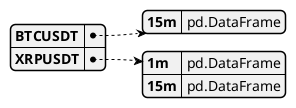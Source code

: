 @startjson
{
  "BTCUSDT": {
    "15m": "pd.DataFrame"
  },
  "XRPUSDT": {
    "1m": "pd.DataFrame",
    "15m": "pd.DataFrame"
  }
}
@endjson